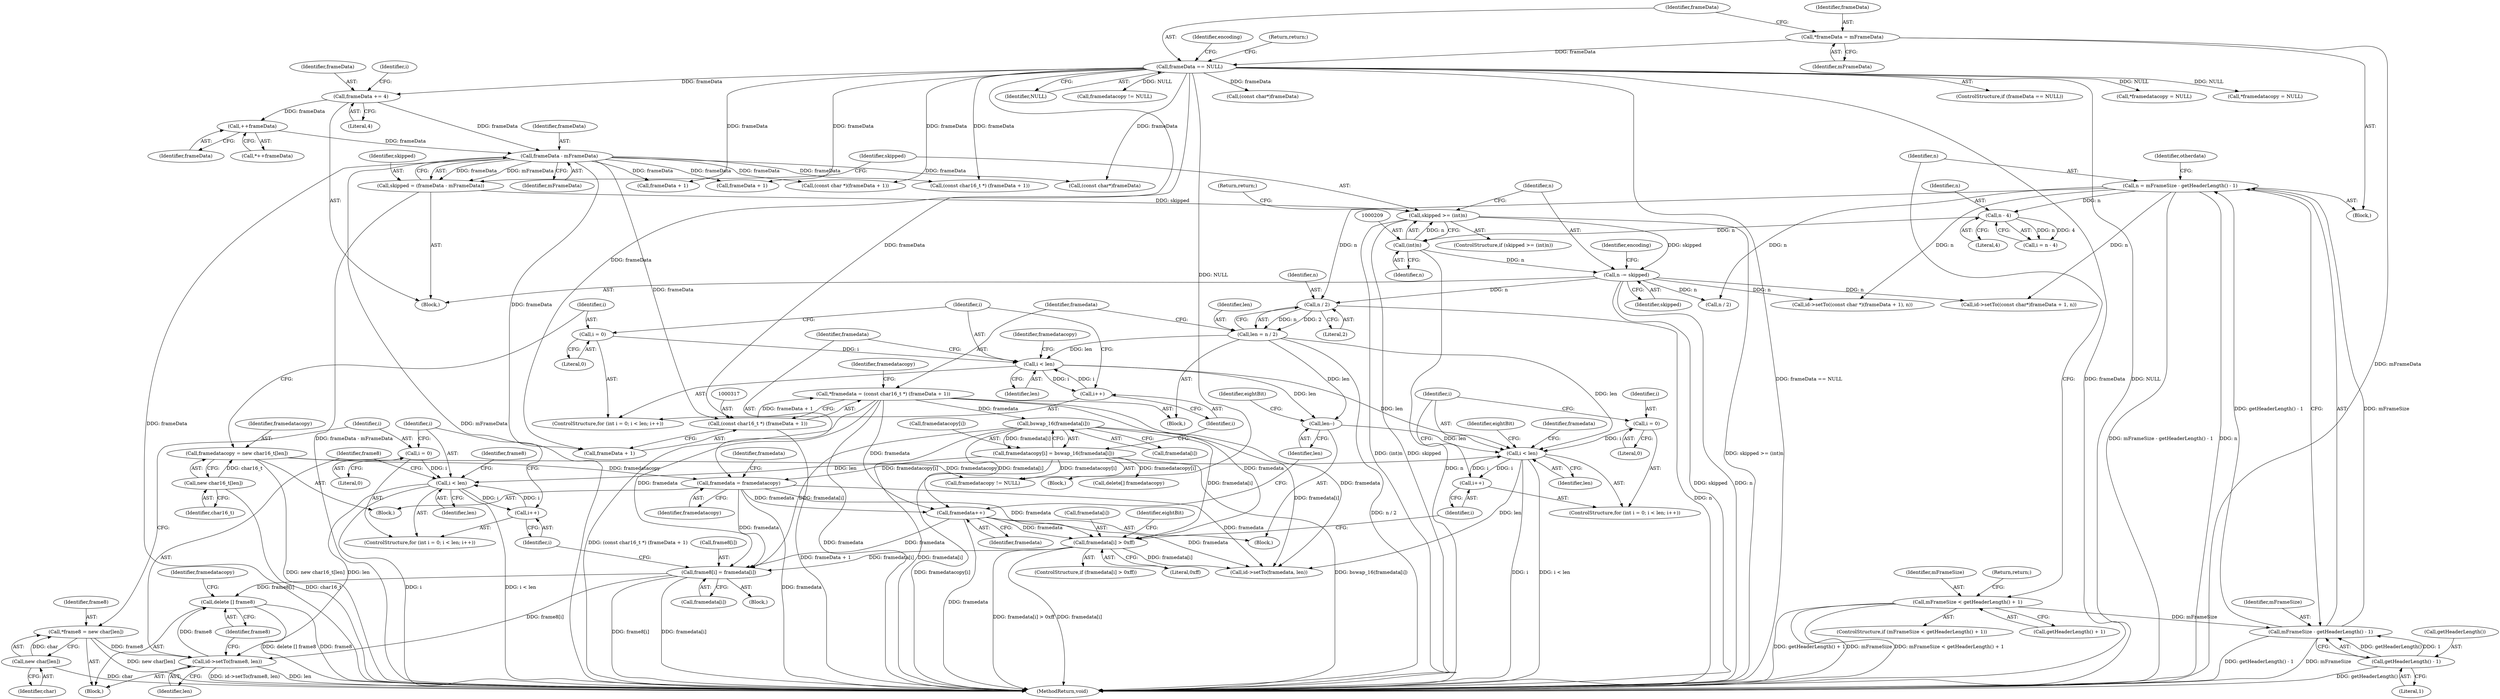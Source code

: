 digraph "0_Android_6d0249be2275fd4086783f259f4e2c54722a7c55_0@API" {
"1000422" [label="(Call,delete [] frame8)"];
"1000419" [label="(Call,id->setTo(frame8, len))"];
"1000397" [label="(Call,*frame8 = new char[len])"];
"1000399" [label="(Call,new char[len])"];
"1000412" [label="(Call,frame8[i] = framedata[i])"];
"1000314" [label="(Call,*framedata = (const char16_t *) (frameData + 1))"];
"1000316" [label="(Call,(const char16_t *) (frameData + 1))"];
"1000202" [label="(Call,frameData - mFrameData)"];
"1000179" [label="(Call,frameData += 4)"];
"1000111" [label="(Call,frameData == NULL)"];
"1000107" [label="(Call,*frameData = mFrameData)"];
"1000196" [label="(Call,++frameData)"];
"1000350" [label="(Call,bswap_16(framedata[i]))"];
"1000383" [label="(Call,framedata[i] > 0xff)"];
"1000363" [label="(Call,framedata++)"];
"1000354" [label="(Call,framedata = framedatacopy)"];
"1000331" [label="(Call,framedatacopy = new char16_t[len])"];
"1000333" [label="(Call,new char16_t[len])"];
"1000346" [label="(Call,framedatacopy[i] = bswap_16(framedata[i]))"];
"1000406" [label="(Call,i < len)"];
"1000403" [label="(Call,i = 0)"];
"1000409" [label="(Call,i++)"];
"1000376" [label="(Call,i < len)"];
"1000379" [label="(Call,i++)"];
"1000373" [label="(Call,i = 0)"];
"1000308" [label="(Call,len = n / 2)"];
"1000310" [label="(Call,n / 2)"];
"1000213" [label="(Call,n -= skipped)"];
"1000206" [label="(Call,skipped >= (int)n)"];
"1000200" [label="(Call,skipped = (frameData - mFrameData))"];
"1000208" [label="(Call,(int)n)"];
"1000185" [label="(Call,n - 4)"];
"1000169" [label="(Call,n = mFrameSize - getHeaderLength() - 1)"];
"1000171" [label="(Call,mFrameSize - getHeaderLength() - 1)"];
"1000161" [label="(Call,mFrameSize < getHeaderLength() + 1)"];
"1000173" [label="(Call,getHeaderLength() - 1)"];
"1000340" [label="(Call,i < len)"];
"1000343" [label="(Call,i++)"];
"1000337" [label="(Call,i = 0)"];
"1000365" [label="(Call,len--)"];
"1000175" [label="(Literal,1)"];
"1000180" [label="(Identifier,frameData)"];
"1000350" [label="(Call,bswap_16(framedata[i]))"];
"1000416" [label="(Call,framedata[i])"];
"1000161" [label="(Call,mFrameSize < getHeaderLength() + 1)"];
"1000295" [label="(Call,framedatacopy != NULL)"];
"1000169" [label="(Call,n = mFrameSize - getHeaderLength() - 1)"];
"1000407" [label="(Identifier,i)"];
"1000362" [label="(Block,)"];
"1000419" [label="(Call,id->setTo(frame8, len))"];
"1000210" [label="(Identifier,n)"];
"1000235" [label="(Call,(const char *)(frameData + 1))"];
"1000177" [label="(Identifier,otherdata)"];
"1000413" [label="(Call,frame8[i])"];
"1000183" [label="(Call,i = n - 4)"];
"1000431" [label="(Identifier,framedatacopy)"];
"1000213" [label="(Call,n -= skipped)"];
"1000374" [label="(Identifier,i)"];
"1000256" [label="(Call,(const char16_t *) (frameData + 1))"];
"1000312" [label="(Literal,2)"];
"1000308" [label="(Call,len = n / 2)"];
"1000112" [label="(Identifier,frameData)"];
"1000107" [label="(Call,*frameData = mFrameData)"];
"1000203" [label="(Identifier,frameData)"];
"1000382" [label="(ControlStructure,if (framedata[i] > 0xff))"];
"1000414" [label="(Identifier,frame8)"];
"1000212" [label="(Return,return;)"];
"1000197" [label="(Identifier,frameData)"];
"1000347" [label="(Call,framedatacopy[i])"];
"1000376" [label="(Call,i < len)"];
"1000421" [label="(Identifier,len)"];
"1000196" [label="(Call,++frameData)"];
"1000403" [label="(Call,i = 0)"];
"1000234" [label="(Call,id->setTo((const char *)(frameData + 1), n))"];
"1000187" [label="(Literal,4)"];
"1000387" [label="(Literal,0xff)"];
"1000351" [label="(Call,framedata[i])"];
"1000343" [label="(Call,i++)"];
"1000214" [label="(Identifier,n)"];
"1000410" [label="(Identifier,i)"];
"1000331" [label="(Call,framedatacopy = new char16_t[len])"];
"1000155" [label="(Call,(const char*)frameData)"];
"1000162" [label="(Identifier,mFrameSize)"];
"1000412" [label="(Call,frame8[i] = framedata[i])"];
"1000333" [label="(Call,new char16_t[len])"];
"1000208" [label="(Call,(int)n)"];
"1000181" [label="(Literal,4)"];
"1000379" [label="(Call,i++)"];
"1000334" [label="(Identifier,char16_t)"];
"1000364" [label="(Identifier,framedata)"];
"1000360" [label="(Identifier,framedata)"];
"1000206" [label="(Call,skipped >= (int)n)"];
"1000420" [label="(Identifier,frame8)"];
"1000309" [label="(Identifier,len)"];
"1000345" [label="(Block,)"];
"1000430" [label="(Call,framedatacopy != NULL)"];
"1000258" [label="(Call,frameData + 1)"];
"1000111" [label="(Call,frameData == NULL)"];
"1000323" [label="(Identifier,framedatacopy)"];
"1000398" [label="(Identifier,frame8)"];
"1000390" [label="(Identifier,eightBit)"];
"1000340" [label="(Call,i < len)"];
"1000385" [label="(Identifier,framedata)"];
"1000373" [label="(Call,i = 0)"];
"1000399" [label="(Call,new char[len])"];
"1000167" [label="(Return,return;)"];
"1000434" [label="(Call,delete[] framedatacopy)"];
"1000337" [label="(Call,i = 0)"];
"1000250" [label="(Call,n / 2)"];
"1000332" [label="(Identifier,framedatacopy)"];
"1000423" [label="(Identifier,frame8)"];
"1000314" [label="(Call,*framedata = (const char16_t *) (frameData + 1))"];
"1000172" [label="(Identifier,mFrameSize)"];
"1000109" [label="(Identifier,mFrameData)"];
"1000186" [label="(Identifier,n)"];
"1000365" [label="(Call,len--)"];
"1000406" [label="(Call,i < len)"];
"1000404" [label="(Identifier,i)"];
"1000384" [label="(Call,framedata[i])"];
"1000371" [label="(ControlStructure,for (int i = 0; i < len; i++))"];
"1000375" [label="(Literal,0)"];
"1000342" [label="(Identifier,len)"];
"1000401" [label="(ControlStructure,for (int i = 0; i < len; i++))"];
"1000426" [label="(Call,id->setTo(framedata, len))"];
"1000110" [label="(ControlStructure,if (frameData == NULL))"];
"1000405" [label="(Literal,0)"];
"1000380" [label="(Identifier,i)"];
"1000377" [label="(Identifier,i)"];
"1000346" [label="(Call,framedatacopy[i] = bswap_16(framedata[i]))"];
"1000378" [label="(Identifier,len)"];
"1000204" [label="(Identifier,mFrameData)"];
"1000411" [label="(Block,)"];
"1000185" [label="(Call,n - 4)"];
"1000436" [label="(MethodReturn,void)"];
"1000335" [label="(ControlStructure,for (int i = 0; i < len; i++))"];
"1000223" [label="(Call,(const char*)frameData)"];
"1000344" [label="(Identifier,i)"];
"1000173" [label="(Call,getHeaderLength() - 1)"];
"1000195" [label="(Call,*++frameData)"];
"1000400" [label="(Identifier,char)"];
"1000339" [label="(Literal,0)"];
"1000113" [label="(Identifier,NULL)"];
"1000330" [label="(Block,)"];
"1000237" [label="(Call,frameData + 1)"];
"1000394" [label="(Identifier,eightBit)"];
"1000202" [label="(Call,frameData - mFrameData)"];
"1000338" [label="(Identifier,i)"];
"1000201" [label="(Identifier,skipped)"];
"1000341" [label="(Identifier,i)"];
"1000356" [label="(Identifier,framedatacopy)"];
"1000395" [label="(Block,)"];
"1000383" [label="(Call,framedata[i] > 0xff)"];
"1000322" [label="(Call,*framedatacopy = NULL)"];
"1000408" [label="(Identifier,len)"];
"1000118" [label="(Identifier,encoding)"];
"1000205" [label="(ControlStructure,if (skipped >= (int)n))"];
"1000409" [label="(Call,i++)"];
"1000184" [label="(Identifier,i)"];
"1000218" [label="(Identifier,encoding)"];
"1000318" [label="(Call,frameData + 1)"];
"1000160" [label="(ControlStructure,if (mFrameSize < getHeaderLength() + 1))"];
"1000315" [label="(Identifier,framedata)"];
"1000103" [label="(Block,)"];
"1000221" [label="(Call,id->setTo((const char*)frameData + 1, n))"];
"1000174" [label="(Call,getHeaderLength())"];
"1000215" [label="(Identifier,skipped)"];
"1000355" [label="(Identifier,framedata)"];
"1000311" [label="(Identifier,n)"];
"1000363" [label="(Call,framedata++)"];
"1000171" [label="(Call,mFrameSize - getHeaderLength() - 1)"];
"1000369" [label="(Identifier,eightBit)"];
"1000310" [label="(Call,n / 2)"];
"1000200" [label="(Call,skipped = (frameData - mFrameData))"];
"1000207" [label="(Identifier,skipped)"];
"1000179" [label="(Call,frameData += 4)"];
"1000397" [label="(Call,*frame8 = new char[len])"];
"1000262" [label="(Call,*framedatacopy = NULL)"];
"1000170" [label="(Identifier,n)"];
"1000178" [label="(Block,)"];
"1000108" [label="(Identifier,frameData)"];
"1000115" [label="(Return,return;)"];
"1000348" [label="(Identifier,framedatacopy)"];
"1000306" [label="(Block,)"];
"1000422" [label="(Call,delete [] frame8)"];
"1000354" [label="(Call,framedata = framedatacopy)"];
"1000163" [label="(Call,getHeaderLength() + 1)"];
"1000316" [label="(Call,(const char16_t *) (frameData + 1))"];
"1000366" [label="(Identifier,len)"];
"1000422" -> "1000395"  [label="AST: "];
"1000422" -> "1000423"  [label="CFG: "];
"1000423" -> "1000422"  [label="AST: "];
"1000431" -> "1000422"  [label="CFG: "];
"1000422" -> "1000436"  [label="DDG: frame8"];
"1000422" -> "1000436"  [label="DDG: delete [] frame8"];
"1000419" -> "1000422"  [label="DDG: frame8"];
"1000412" -> "1000422"  [label="DDG: frame8[i]"];
"1000419" -> "1000395"  [label="AST: "];
"1000419" -> "1000421"  [label="CFG: "];
"1000420" -> "1000419"  [label="AST: "];
"1000421" -> "1000419"  [label="AST: "];
"1000423" -> "1000419"  [label="CFG: "];
"1000419" -> "1000436"  [label="DDG: len"];
"1000419" -> "1000436"  [label="DDG: id->setTo(frame8, len)"];
"1000397" -> "1000419"  [label="DDG: frame8"];
"1000412" -> "1000419"  [label="DDG: frame8[i]"];
"1000406" -> "1000419"  [label="DDG: len"];
"1000397" -> "1000395"  [label="AST: "];
"1000397" -> "1000399"  [label="CFG: "];
"1000398" -> "1000397"  [label="AST: "];
"1000399" -> "1000397"  [label="AST: "];
"1000404" -> "1000397"  [label="CFG: "];
"1000397" -> "1000436"  [label="DDG: new char[len]"];
"1000399" -> "1000397"  [label="DDG: char"];
"1000399" -> "1000400"  [label="CFG: "];
"1000400" -> "1000399"  [label="AST: "];
"1000399" -> "1000436"  [label="DDG: char"];
"1000412" -> "1000411"  [label="AST: "];
"1000412" -> "1000416"  [label="CFG: "];
"1000413" -> "1000412"  [label="AST: "];
"1000416" -> "1000412"  [label="AST: "];
"1000410" -> "1000412"  [label="CFG: "];
"1000412" -> "1000436"  [label="DDG: frame8[i]"];
"1000412" -> "1000436"  [label="DDG: framedata[i]"];
"1000314" -> "1000412"  [label="DDG: framedata"];
"1000350" -> "1000412"  [label="DDG: framedata[i]"];
"1000383" -> "1000412"  [label="DDG: framedata[i]"];
"1000363" -> "1000412"  [label="DDG: framedata"];
"1000354" -> "1000412"  [label="DDG: framedata"];
"1000314" -> "1000306"  [label="AST: "];
"1000314" -> "1000316"  [label="CFG: "];
"1000315" -> "1000314"  [label="AST: "];
"1000316" -> "1000314"  [label="AST: "];
"1000323" -> "1000314"  [label="CFG: "];
"1000314" -> "1000436"  [label="DDG: framedata"];
"1000314" -> "1000436"  [label="DDG: (const char16_t *) (frameData + 1)"];
"1000316" -> "1000314"  [label="DDG: frameData + 1"];
"1000314" -> "1000350"  [label="DDG: framedata"];
"1000314" -> "1000363"  [label="DDG: framedata"];
"1000314" -> "1000383"  [label="DDG: framedata"];
"1000314" -> "1000426"  [label="DDG: framedata"];
"1000316" -> "1000318"  [label="CFG: "];
"1000317" -> "1000316"  [label="AST: "];
"1000318" -> "1000316"  [label="AST: "];
"1000316" -> "1000436"  [label="DDG: frameData + 1"];
"1000202" -> "1000316"  [label="DDG: frameData"];
"1000111" -> "1000316"  [label="DDG: frameData"];
"1000202" -> "1000200"  [label="AST: "];
"1000202" -> "1000204"  [label="CFG: "];
"1000203" -> "1000202"  [label="AST: "];
"1000204" -> "1000202"  [label="AST: "];
"1000200" -> "1000202"  [label="CFG: "];
"1000202" -> "1000436"  [label="DDG: frameData"];
"1000202" -> "1000436"  [label="DDG: mFrameData"];
"1000202" -> "1000200"  [label="DDG: frameData"];
"1000202" -> "1000200"  [label="DDG: mFrameData"];
"1000179" -> "1000202"  [label="DDG: frameData"];
"1000196" -> "1000202"  [label="DDG: frameData"];
"1000202" -> "1000223"  [label="DDG: frameData"];
"1000202" -> "1000235"  [label="DDG: frameData"];
"1000202" -> "1000237"  [label="DDG: frameData"];
"1000202" -> "1000256"  [label="DDG: frameData"];
"1000202" -> "1000258"  [label="DDG: frameData"];
"1000202" -> "1000318"  [label="DDG: frameData"];
"1000179" -> "1000178"  [label="AST: "];
"1000179" -> "1000181"  [label="CFG: "];
"1000180" -> "1000179"  [label="AST: "];
"1000181" -> "1000179"  [label="AST: "];
"1000184" -> "1000179"  [label="CFG: "];
"1000111" -> "1000179"  [label="DDG: frameData"];
"1000179" -> "1000196"  [label="DDG: frameData"];
"1000111" -> "1000110"  [label="AST: "];
"1000111" -> "1000113"  [label="CFG: "];
"1000112" -> "1000111"  [label="AST: "];
"1000113" -> "1000111"  [label="AST: "];
"1000115" -> "1000111"  [label="CFG: "];
"1000118" -> "1000111"  [label="CFG: "];
"1000111" -> "1000436"  [label="DDG: frameData"];
"1000111" -> "1000436"  [label="DDG: NULL"];
"1000111" -> "1000436"  [label="DDG: frameData == NULL"];
"1000107" -> "1000111"  [label="DDG: frameData"];
"1000111" -> "1000155"  [label="DDG: frameData"];
"1000111" -> "1000223"  [label="DDG: frameData"];
"1000111" -> "1000235"  [label="DDG: frameData"];
"1000111" -> "1000237"  [label="DDG: frameData"];
"1000111" -> "1000256"  [label="DDG: frameData"];
"1000111" -> "1000258"  [label="DDG: frameData"];
"1000111" -> "1000262"  [label="DDG: NULL"];
"1000111" -> "1000295"  [label="DDG: NULL"];
"1000111" -> "1000318"  [label="DDG: frameData"];
"1000111" -> "1000322"  [label="DDG: NULL"];
"1000111" -> "1000430"  [label="DDG: NULL"];
"1000107" -> "1000103"  [label="AST: "];
"1000107" -> "1000109"  [label="CFG: "];
"1000108" -> "1000107"  [label="AST: "];
"1000109" -> "1000107"  [label="AST: "];
"1000112" -> "1000107"  [label="CFG: "];
"1000107" -> "1000436"  [label="DDG: mFrameData"];
"1000196" -> "1000195"  [label="AST: "];
"1000196" -> "1000197"  [label="CFG: "];
"1000197" -> "1000196"  [label="AST: "];
"1000195" -> "1000196"  [label="CFG: "];
"1000350" -> "1000346"  [label="AST: "];
"1000350" -> "1000351"  [label="CFG: "];
"1000351" -> "1000350"  [label="AST: "];
"1000346" -> "1000350"  [label="CFG: "];
"1000350" -> "1000436"  [label="DDG: framedata[i]"];
"1000350" -> "1000346"  [label="DDG: framedata[i]"];
"1000350" -> "1000363"  [label="DDG: framedata[i]"];
"1000350" -> "1000383"  [label="DDG: framedata[i]"];
"1000350" -> "1000426"  [label="DDG: framedata[i]"];
"1000383" -> "1000382"  [label="AST: "];
"1000383" -> "1000387"  [label="CFG: "];
"1000384" -> "1000383"  [label="AST: "];
"1000387" -> "1000383"  [label="AST: "];
"1000390" -> "1000383"  [label="CFG: "];
"1000380" -> "1000383"  [label="CFG: "];
"1000383" -> "1000436"  [label="DDG: framedata[i] > 0xff"];
"1000383" -> "1000436"  [label="DDG: framedata[i]"];
"1000363" -> "1000383"  [label="DDG: framedata"];
"1000354" -> "1000383"  [label="DDG: framedata"];
"1000383" -> "1000426"  [label="DDG: framedata[i]"];
"1000363" -> "1000362"  [label="AST: "];
"1000363" -> "1000364"  [label="CFG: "];
"1000364" -> "1000363"  [label="AST: "];
"1000366" -> "1000363"  [label="CFG: "];
"1000363" -> "1000436"  [label="DDG: framedata"];
"1000354" -> "1000363"  [label="DDG: framedata"];
"1000363" -> "1000426"  [label="DDG: framedata"];
"1000354" -> "1000330"  [label="AST: "];
"1000354" -> "1000356"  [label="CFG: "];
"1000355" -> "1000354"  [label="AST: "];
"1000356" -> "1000354"  [label="AST: "];
"1000360" -> "1000354"  [label="CFG: "];
"1000354" -> "1000436"  [label="DDG: framedata"];
"1000331" -> "1000354"  [label="DDG: framedatacopy"];
"1000346" -> "1000354"  [label="DDG: framedatacopy[i]"];
"1000354" -> "1000426"  [label="DDG: framedata"];
"1000331" -> "1000330"  [label="AST: "];
"1000331" -> "1000333"  [label="CFG: "];
"1000332" -> "1000331"  [label="AST: "];
"1000333" -> "1000331"  [label="AST: "];
"1000338" -> "1000331"  [label="CFG: "];
"1000331" -> "1000436"  [label="DDG: new char16_t[len]"];
"1000333" -> "1000331"  [label="DDG: char16_t"];
"1000331" -> "1000430"  [label="DDG: framedatacopy"];
"1000333" -> "1000334"  [label="CFG: "];
"1000334" -> "1000333"  [label="AST: "];
"1000333" -> "1000436"  [label="DDG: char16_t"];
"1000346" -> "1000345"  [label="AST: "];
"1000347" -> "1000346"  [label="AST: "];
"1000344" -> "1000346"  [label="CFG: "];
"1000346" -> "1000436"  [label="DDG: framedatacopy[i]"];
"1000346" -> "1000436"  [label="DDG: bswap_16(framedata[i])"];
"1000346" -> "1000430"  [label="DDG: framedatacopy[i]"];
"1000346" -> "1000434"  [label="DDG: framedatacopy[i]"];
"1000406" -> "1000401"  [label="AST: "];
"1000406" -> "1000408"  [label="CFG: "];
"1000407" -> "1000406"  [label="AST: "];
"1000408" -> "1000406"  [label="AST: "];
"1000414" -> "1000406"  [label="CFG: "];
"1000420" -> "1000406"  [label="CFG: "];
"1000406" -> "1000436"  [label="DDG: i"];
"1000406" -> "1000436"  [label="DDG: i < len"];
"1000403" -> "1000406"  [label="DDG: i"];
"1000409" -> "1000406"  [label="DDG: i"];
"1000376" -> "1000406"  [label="DDG: len"];
"1000406" -> "1000409"  [label="DDG: i"];
"1000403" -> "1000401"  [label="AST: "];
"1000403" -> "1000405"  [label="CFG: "];
"1000404" -> "1000403"  [label="AST: "];
"1000405" -> "1000403"  [label="AST: "];
"1000407" -> "1000403"  [label="CFG: "];
"1000409" -> "1000401"  [label="AST: "];
"1000409" -> "1000410"  [label="CFG: "];
"1000410" -> "1000409"  [label="AST: "];
"1000407" -> "1000409"  [label="CFG: "];
"1000376" -> "1000371"  [label="AST: "];
"1000376" -> "1000378"  [label="CFG: "];
"1000377" -> "1000376"  [label="AST: "];
"1000378" -> "1000376"  [label="AST: "];
"1000385" -> "1000376"  [label="CFG: "];
"1000394" -> "1000376"  [label="CFG: "];
"1000376" -> "1000436"  [label="DDG: i < len"];
"1000376" -> "1000436"  [label="DDG: i"];
"1000379" -> "1000376"  [label="DDG: i"];
"1000373" -> "1000376"  [label="DDG: i"];
"1000308" -> "1000376"  [label="DDG: len"];
"1000340" -> "1000376"  [label="DDG: len"];
"1000365" -> "1000376"  [label="DDG: len"];
"1000376" -> "1000379"  [label="DDG: i"];
"1000376" -> "1000426"  [label="DDG: len"];
"1000379" -> "1000371"  [label="AST: "];
"1000379" -> "1000380"  [label="CFG: "];
"1000380" -> "1000379"  [label="AST: "];
"1000377" -> "1000379"  [label="CFG: "];
"1000373" -> "1000371"  [label="AST: "];
"1000373" -> "1000375"  [label="CFG: "];
"1000374" -> "1000373"  [label="AST: "];
"1000375" -> "1000373"  [label="AST: "];
"1000377" -> "1000373"  [label="CFG: "];
"1000308" -> "1000306"  [label="AST: "];
"1000308" -> "1000310"  [label="CFG: "];
"1000309" -> "1000308"  [label="AST: "];
"1000310" -> "1000308"  [label="AST: "];
"1000315" -> "1000308"  [label="CFG: "];
"1000308" -> "1000436"  [label="DDG: n / 2"];
"1000310" -> "1000308"  [label="DDG: n"];
"1000310" -> "1000308"  [label="DDG: 2"];
"1000308" -> "1000340"  [label="DDG: len"];
"1000308" -> "1000365"  [label="DDG: len"];
"1000310" -> "1000312"  [label="CFG: "];
"1000311" -> "1000310"  [label="AST: "];
"1000312" -> "1000310"  [label="AST: "];
"1000310" -> "1000436"  [label="DDG: n"];
"1000213" -> "1000310"  [label="DDG: n"];
"1000169" -> "1000310"  [label="DDG: n"];
"1000213" -> "1000178"  [label="AST: "];
"1000213" -> "1000215"  [label="CFG: "];
"1000214" -> "1000213"  [label="AST: "];
"1000215" -> "1000213"  [label="AST: "];
"1000218" -> "1000213"  [label="CFG: "];
"1000213" -> "1000436"  [label="DDG: n"];
"1000213" -> "1000436"  [label="DDG: skipped"];
"1000206" -> "1000213"  [label="DDG: skipped"];
"1000208" -> "1000213"  [label="DDG: n"];
"1000213" -> "1000221"  [label="DDG: n"];
"1000213" -> "1000234"  [label="DDG: n"];
"1000213" -> "1000250"  [label="DDG: n"];
"1000206" -> "1000205"  [label="AST: "];
"1000206" -> "1000208"  [label="CFG: "];
"1000207" -> "1000206"  [label="AST: "];
"1000208" -> "1000206"  [label="AST: "];
"1000212" -> "1000206"  [label="CFG: "];
"1000214" -> "1000206"  [label="CFG: "];
"1000206" -> "1000436"  [label="DDG: skipped >= (int)n"];
"1000206" -> "1000436"  [label="DDG: (int)n"];
"1000206" -> "1000436"  [label="DDG: skipped"];
"1000200" -> "1000206"  [label="DDG: skipped"];
"1000208" -> "1000206"  [label="DDG: n"];
"1000200" -> "1000178"  [label="AST: "];
"1000201" -> "1000200"  [label="AST: "];
"1000207" -> "1000200"  [label="CFG: "];
"1000200" -> "1000436"  [label="DDG: frameData - mFrameData"];
"1000208" -> "1000210"  [label="CFG: "];
"1000209" -> "1000208"  [label="AST: "];
"1000210" -> "1000208"  [label="AST: "];
"1000208" -> "1000436"  [label="DDG: n"];
"1000185" -> "1000208"  [label="DDG: n"];
"1000185" -> "1000183"  [label="AST: "];
"1000185" -> "1000187"  [label="CFG: "];
"1000186" -> "1000185"  [label="AST: "];
"1000187" -> "1000185"  [label="AST: "];
"1000183" -> "1000185"  [label="CFG: "];
"1000185" -> "1000183"  [label="DDG: n"];
"1000185" -> "1000183"  [label="DDG: 4"];
"1000169" -> "1000185"  [label="DDG: n"];
"1000169" -> "1000103"  [label="AST: "];
"1000169" -> "1000171"  [label="CFG: "];
"1000170" -> "1000169"  [label="AST: "];
"1000171" -> "1000169"  [label="AST: "];
"1000177" -> "1000169"  [label="CFG: "];
"1000169" -> "1000436"  [label="DDG: mFrameSize - getHeaderLength() - 1"];
"1000169" -> "1000436"  [label="DDG: n"];
"1000171" -> "1000169"  [label="DDG: mFrameSize"];
"1000171" -> "1000169"  [label="DDG: getHeaderLength() - 1"];
"1000169" -> "1000221"  [label="DDG: n"];
"1000169" -> "1000234"  [label="DDG: n"];
"1000169" -> "1000250"  [label="DDG: n"];
"1000171" -> "1000173"  [label="CFG: "];
"1000172" -> "1000171"  [label="AST: "];
"1000173" -> "1000171"  [label="AST: "];
"1000171" -> "1000436"  [label="DDG: mFrameSize"];
"1000171" -> "1000436"  [label="DDG: getHeaderLength() - 1"];
"1000161" -> "1000171"  [label="DDG: mFrameSize"];
"1000173" -> "1000171"  [label="DDG: getHeaderLength()"];
"1000173" -> "1000171"  [label="DDG: 1"];
"1000161" -> "1000160"  [label="AST: "];
"1000161" -> "1000163"  [label="CFG: "];
"1000162" -> "1000161"  [label="AST: "];
"1000163" -> "1000161"  [label="AST: "];
"1000167" -> "1000161"  [label="CFG: "];
"1000170" -> "1000161"  [label="CFG: "];
"1000161" -> "1000436"  [label="DDG: getHeaderLength() + 1"];
"1000161" -> "1000436"  [label="DDG: mFrameSize"];
"1000161" -> "1000436"  [label="DDG: mFrameSize < getHeaderLength() + 1"];
"1000173" -> "1000175"  [label="CFG: "];
"1000174" -> "1000173"  [label="AST: "];
"1000175" -> "1000173"  [label="AST: "];
"1000173" -> "1000436"  [label="DDG: getHeaderLength()"];
"1000340" -> "1000335"  [label="AST: "];
"1000340" -> "1000342"  [label="CFG: "];
"1000341" -> "1000340"  [label="AST: "];
"1000342" -> "1000340"  [label="AST: "];
"1000348" -> "1000340"  [label="CFG: "];
"1000355" -> "1000340"  [label="CFG: "];
"1000343" -> "1000340"  [label="DDG: i"];
"1000337" -> "1000340"  [label="DDG: i"];
"1000340" -> "1000343"  [label="DDG: i"];
"1000340" -> "1000365"  [label="DDG: len"];
"1000343" -> "1000335"  [label="AST: "];
"1000343" -> "1000344"  [label="CFG: "];
"1000344" -> "1000343"  [label="AST: "];
"1000341" -> "1000343"  [label="CFG: "];
"1000337" -> "1000335"  [label="AST: "];
"1000337" -> "1000339"  [label="CFG: "];
"1000338" -> "1000337"  [label="AST: "];
"1000339" -> "1000337"  [label="AST: "];
"1000341" -> "1000337"  [label="CFG: "];
"1000365" -> "1000362"  [label="AST: "];
"1000365" -> "1000366"  [label="CFG: "];
"1000366" -> "1000365"  [label="AST: "];
"1000369" -> "1000365"  [label="CFG: "];
}
